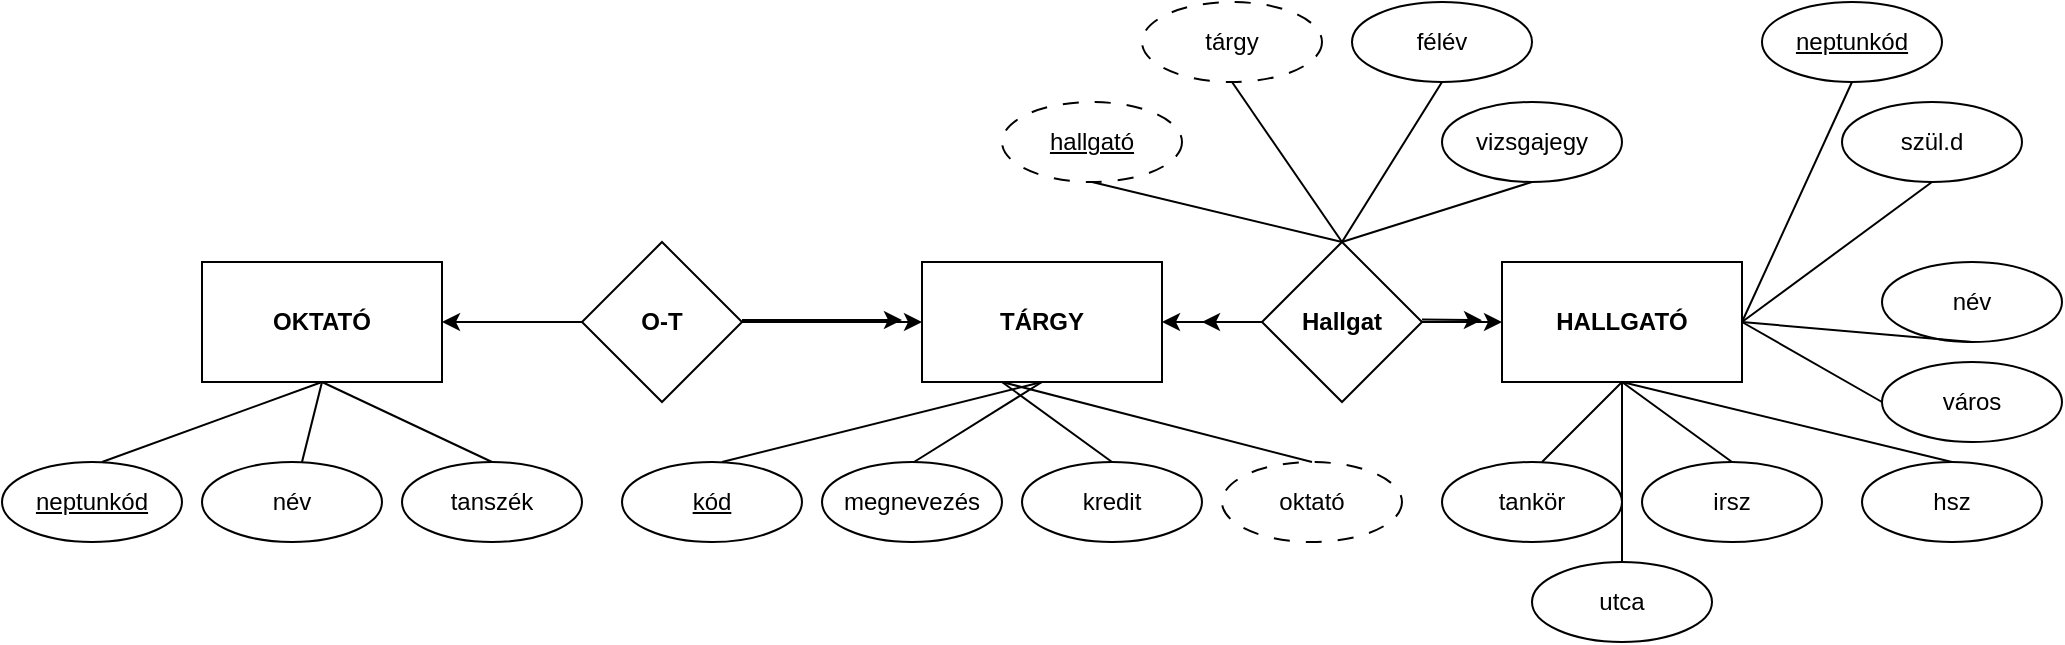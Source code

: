 <mxfile version="26.1.1">
  <diagram name="1 oldal" id="oMGVUJyiJwaWxYiyplLb">
    <mxGraphModel dx="1621" dy="446" grid="1" gridSize="10" guides="1" tooltips="1" connect="1" arrows="1" fold="1" page="1" pageScale="1" pageWidth="827" pageHeight="1169" math="0" shadow="0">
      <root>
        <mxCell id="0" />
        <mxCell id="1" parent="0" />
        <mxCell id="iWLkqDdQegFxzLYMM2PU-1" value="&lt;b&gt;OKTATÓ&lt;/b&gt;" style="rounded=0;whiteSpace=wrap;html=1;" parent="1" vertex="1">
          <mxGeometry x="70" y="180" width="120" height="60" as="geometry" />
        </mxCell>
        <mxCell id="iWLkqDdQegFxzLYMM2PU-3" value="&lt;b&gt;HALLGATÓ&lt;/b&gt;" style="rounded=0;whiteSpace=wrap;html=1;" parent="1" vertex="1">
          <mxGeometry x="720" y="180" width="120" height="60" as="geometry" />
        </mxCell>
        <mxCell id="iWLkqDdQegFxzLYMM2PU-4" value="&lt;b&gt;TÁRGY&lt;/b&gt;" style="rounded=0;whiteSpace=wrap;html=1;" parent="1" vertex="1">
          <mxGeometry x="430" y="180" width="120" height="60" as="geometry" />
        </mxCell>
        <mxCell id="iWLkqDdQegFxzLYMM2PU-5" value="&lt;u&gt;neptunkód&lt;/u&gt;" style="ellipse;whiteSpace=wrap;html=1;" parent="1" vertex="1">
          <mxGeometry x="-30" y="280" width="90" height="40" as="geometry" />
        </mxCell>
        <mxCell id="iWLkqDdQegFxzLYMM2PU-6" value="név" style="ellipse;whiteSpace=wrap;html=1;" parent="1" vertex="1">
          <mxGeometry x="70" y="280" width="90" height="40" as="geometry" />
        </mxCell>
        <mxCell id="iWLkqDdQegFxzLYMM2PU-7" value="tanszék" style="ellipse;whiteSpace=wrap;html=1;" parent="1" vertex="1">
          <mxGeometry x="170" y="280" width="90" height="40" as="geometry" />
        </mxCell>
        <mxCell id="iWLkqDdQegFxzLYMM2PU-13" value="&lt;u&gt;kód&lt;/u&gt;" style="ellipse;whiteSpace=wrap;html=1;" parent="1" vertex="1">
          <mxGeometry x="280" y="280" width="90" height="40" as="geometry" />
        </mxCell>
        <mxCell id="iWLkqDdQegFxzLYMM2PU-14" value="megnevezés" style="ellipse;whiteSpace=wrap;html=1;" parent="1" vertex="1">
          <mxGeometry x="380" y="280" width="90" height="40" as="geometry" />
        </mxCell>
        <mxCell id="iWLkqDdQegFxzLYMM2PU-15" value="kredit" style="ellipse;whiteSpace=wrap;html=1;" parent="1" vertex="1">
          <mxGeometry x="480" y="280" width="90" height="40" as="geometry" />
        </mxCell>
        <mxCell id="iWLkqDdQegFxzLYMM2PU-16" value="oktató" style="ellipse;whiteSpace=wrap;html=1;dashed=1;dashPattern=8 8;" parent="1" vertex="1">
          <mxGeometry x="580" y="280" width="90" height="40" as="geometry" />
        </mxCell>
        <mxCell id="iWLkqDdQegFxzLYMM2PU-17" value="" style="endArrow=none;html=1;rounded=0;entryX=0.5;entryY=1;entryDx=0;entryDy=0;" parent="1" target="iWLkqDdQegFxzLYMM2PU-4" edge="1">
          <mxGeometry width="50" height="50" relative="1" as="geometry">
            <mxPoint x="330" y="280" as="sourcePoint" />
            <mxPoint x="380" y="230" as="targetPoint" />
          </mxGeometry>
        </mxCell>
        <mxCell id="7Zk75_uXPzXArcEgxiuG-1" value="&lt;u&gt;hallgató&lt;/u&gt;" style="ellipse;whiteSpace=wrap;html=1;dashed=1;dashPattern=8 8;" parent="1" vertex="1">
          <mxGeometry x="470" y="100" width="90" height="40" as="geometry" />
        </mxCell>
        <mxCell id="7Zk75_uXPzXArcEgxiuG-2" value="tárgy" style="ellipse;whiteSpace=wrap;html=1;dashed=1;dashPattern=8 8;" parent="1" vertex="1">
          <mxGeometry x="540" y="50" width="90" height="40" as="geometry" />
        </mxCell>
        <mxCell id="7Zk75_uXPzXArcEgxiuG-3" value="félév" style="ellipse;whiteSpace=wrap;html=1;" parent="1" vertex="1">
          <mxGeometry x="645" y="50" width="90" height="40" as="geometry" />
        </mxCell>
        <mxCell id="7Zk75_uXPzXArcEgxiuG-4" value="vizsgajegy" style="ellipse;whiteSpace=wrap;html=1;" parent="1" vertex="1">
          <mxGeometry x="690" y="100" width="90" height="40" as="geometry" />
        </mxCell>
        <mxCell id="7Zk75_uXPzXArcEgxiuG-8" value="&lt;u&gt;neptunkód&lt;/u&gt;" style="ellipse;whiteSpace=wrap;html=1;" parent="1" vertex="1">
          <mxGeometry x="850" y="50" width="90" height="40" as="geometry" />
        </mxCell>
        <mxCell id="7Zk75_uXPzXArcEgxiuG-9" value="név" style="ellipse;whiteSpace=wrap;html=1;" parent="1" vertex="1">
          <mxGeometry x="910" y="180" width="90" height="40" as="geometry" />
        </mxCell>
        <mxCell id="7Zk75_uXPzXArcEgxiuG-10" value="szül.d" style="ellipse;whiteSpace=wrap;html=1;" parent="1" vertex="1">
          <mxGeometry x="890" y="100" width="90" height="40" as="geometry" />
        </mxCell>
        <mxCell id="7Zk75_uXPzXArcEgxiuG-11" value="tankör" style="ellipse;whiteSpace=wrap;html=1;" parent="1" vertex="1">
          <mxGeometry x="690" y="280" width="90" height="40" as="geometry" />
        </mxCell>
        <mxCell id="7Zk75_uXPzXArcEgxiuG-12" value="irsz" style="ellipse;whiteSpace=wrap;html=1;" parent="1" vertex="1">
          <mxGeometry x="790" y="280" width="90" height="40" as="geometry" />
        </mxCell>
        <mxCell id="7Zk75_uXPzXArcEgxiuG-13" value="város" style="ellipse;whiteSpace=wrap;html=1;" parent="1" vertex="1">
          <mxGeometry x="910" y="230" width="90" height="40" as="geometry" />
        </mxCell>
        <mxCell id="7Zk75_uXPzXArcEgxiuG-15" value="utca" style="ellipse;whiteSpace=wrap;html=1;" parent="1" vertex="1">
          <mxGeometry x="735" y="330" width="90" height="40" as="geometry" />
        </mxCell>
        <mxCell id="7Zk75_uXPzXArcEgxiuG-16" value="hsz" style="ellipse;whiteSpace=wrap;html=1;" parent="1" vertex="1">
          <mxGeometry x="900" y="280" width="90" height="40" as="geometry" />
        </mxCell>
        <mxCell id="7Zk75_uXPzXArcEgxiuG-17" value="" style="endArrow=none;html=1;rounded=0;entryX=0.5;entryY=1;entryDx=0;entryDy=0;" parent="1" target="iWLkqDdQegFxzLYMM2PU-1" edge="1">
          <mxGeometry width="50" height="50" relative="1" as="geometry">
            <mxPoint x="20" y="280" as="sourcePoint" />
            <mxPoint x="70" y="230" as="targetPoint" />
          </mxGeometry>
        </mxCell>
        <mxCell id="7Zk75_uXPzXArcEgxiuG-18" value="" style="endArrow=none;html=1;rounded=0;entryX=0.5;entryY=1;entryDx=0;entryDy=0;" parent="1" target="iWLkqDdQegFxzLYMM2PU-1" edge="1">
          <mxGeometry width="50" height="50" relative="1" as="geometry">
            <mxPoint x="120" y="280" as="sourcePoint" />
            <mxPoint x="230" y="240" as="targetPoint" />
          </mxGeometry>
        </mxCell>
        <mxCell id="7Zk75_uXPzXArcEgxiuG-19" value="" style="endArrow=none;html=1;rounded=0;entryX=0.5;entryY=0;entryDx=0;entryDy=0;" parent="1" target="iWLkqDdQegFxzLYMM2PU-7" edge="1">
          <mxGeometry width="50" height="50" relative="1" as="geometry">
            <mxPoint x="130" y="240" as="sourcePoint" />
            <mxPoint x="240" y="200" as="targetPoint" />
          </mxGeometry>
        </mxCell>
        <mxCell id="7Zk75_uXPzXArcEgxiuG-20" value="" style="endArrow=none;html=1;rounded=0;entryX=0.5;entryY=0;entryDx=0;entryDy=0;" parent="1" target="iWLkqDdQegFxzLYMM2PU-15" edge="1">
          <mxGeometry width="50" height="50" relative="1" as="geometry">
            <mxPoint x="470" y="240" as="sourcePoint" />
            <mxPoint x="740" y="190" as="targetPoint" />
          </mxGeometry>
        </mxCell>
        <mxCell id="7Zk75_uXPzXArcEgxiuG-21" value="" style="endArrow=none;html=1;rounded=0;entryX=0.5;entryY=1;entryDx=0;entryDy=0;" parent="1" target="iWLkqDdQegFxzLYMM2PU-4" edge="1">
          <mxGeometry width="50" height="50" relative="1" as="geometry">
            <mxPoint x="426" y="280" as="sourcePoint" />
            <mxPoint x="570" y="240" as="targetPoint" />
          </mxGeometry>
        </mxCell>
        <mxCell id="7Zk75_uXPzXArcEgxiuG-22" value="" style="endArrow=none;html=1;rounded=0;entryX=0.5;entryY=0;entryDx=0;entryDy=0;" parent="1" target="iWLkqDdQegFxzLYMM2PU-16" edge="1">
          <mxGeometry width="50" height="50" relative="1" as="geometry">
            <mxPoint x="470" y="240" as="sourcePoint" />
            <mxPoint x="518" y="200" as="targetPoint" />
          </mxGeometry>
        </mxCell>
        <mxCell id="pnnGFSq4F903TkOIdsdi-1" value="" style="endArrow=classic;html=1;rounded=0;exitX=0;exitY=0.5;exitDx=0;exitDy=0;entryX=1;entryY=0.5;entryDx=0;entryDy=0;" parent="1" source="pnnGFSq4F903TkOIdsdi-3" target="iWLkqDdQegFxzLYMM2PU-1" edge="1">
          <mxGeometry width="50" height="50" relative="1" as="geometry">
            <mxPoint x="266.15" y="203.08" as="sourcePoint" />
            <mxPoint x="220" y="250" as="targetPoint" />
          </mxGeometry>
        </mxCell>
        <mxCell id="pnnGFSq4F903TkOIdsdi-3" value="&lt;b&gt;O-T&lt;/b&gt;" style="rhombus;whiteSpace=wrap;html=1;" parent="1" vertex="1">
          <mxGeometry x="260" y="170" width="80" height="80" as="geometry" />
        </mxCell>
        <mxCell id="pnnGFSq4F903TkOIdsdi-5" value="" style="endArrow=classic;html=1;rounded=0;exitX=1;exitY=0.5;exitDx=0;exitDy=0;" parent="1" edge="1">
          <mxGeometry width="50" height="50" relative="1" as="geometry">
            <mxPoint x="340" y="210" as="sourcePoint" />
            <mxPoint x="430" y="210" as="targetPoint" />
          </mxGeometry>
        </mxCell>
        <mxCell id="pnnGFSq4F903TkOIdsdi-7" value="" style="endArrow=classic;html=1;rounded=0;exitX=1;exitY=0.5;exitDx=0;exitDy=0;" parent="1" edge="1">
          <mxGeometry width="50" height="50" relative="1" as="geometry">
            <mxPoint x="340" y="209" as="sourcePoint" />
            <mxPoint x="420" y="209" as="targetPoint" />
          </mxGeometry>
        </mxCell>
        <mxCell id="pnnGFSq4F903TkOIdsdi-8" value="" style="endArrow=none;html=1;rounded=0;entryX=0.5;entryY=1;entryDx=0;entryDy=0;" parent="1" target="iWLkqDdQegFxzLYMM2PU-3" edge="1">
          <mxGeometry width="50" height="50" relative="1" as="geometry">
            <mxPoint x="740" y="280" as="sourcePoint" />
            <mxPoint x="790" y="230" as="targetPoint" />
          </mxGeometry>
        </mxCell>
        <mxCell id="pnnGFSq4F903TkOIdsdi-9" value="" style="endArrow=none;html=1;rounded=0;entryX=0.5;entryY=0;entryDx=0;entryDy=0;" parent="1" target="7Zk75_uXPzXArcEgxiuG-12" edge="1">
          <mxGeometry width="50" height="50" relative="1" as="geometry">
            <mxPoint x="780" y="240" as="sourcePoint" />
            <mxPoint x="820" y="200" as="targetPoint" />
          </mxGeometry>
        </mxCell>
        <mxCell id="pnnGFSq4F903TkOIdsdi-10" value="" style="endArrow=none;html=1;rounded=0;entryX=0.5;entryY=0;entryDx=0;entryDy=0;" parent="1" target="7Zk75_uXPzXArcEgxiuG-16" edge="1">
          <mxGeometry width="50" height="50" relative="1" as="geometry">
            <mxPoint x="780" y="240" as="sourcePoint" />
            <mxPoint x="820" y="200" as="targetPoint" />
          </mxGeometry>
        </mxCell>
        <mxCell id="pnnGFSq4F903TkOIdsdi-11" value="" style="endArrow=none;html=1;rounded=0;entryX=0;entryY=0.5;entryDx=0;entryDy=0;exitX=1;exitY=0.5;exitDx=0;exitDy=0;" parent="1" source="iWLkqDdQegFxzLYMM2PU-3" target="7Zk75_uXPzXArcEgxiuG-13" edge="1">
          <mxGeometry width="50" height="50" relative="1" as="geometry">
            <mxPoint x="770" y="310" as="sourcePoint" />
            <mxPoint x="810" y="270" as="targetPoint" />
          </mxGeometry>
        </mxCell>
        <mxCell id="pnnGFSq4F903TkOIdsdi-12" value="" style="endArrow=none;html=1;rounded=0;exitX=0.5;exitY=1;exitDx=0;exitDy=0;" parent="1" source="7Zk75_uXPzXArcEgxiuG-10" edge="1">
          <mxGeometry width="50" height="50" relative="1" as="geometry">
            <mxPoint x="850" y="190" as="sourcePoint" />
            <mxPoint x="840" y="210" as="targetPoint" />
          </mxGeometry>
        </mxCell>
        <mxCell id="pnnGFSq4F903TkOIdsdi-13" value="" style="endArrow=none;html=1;rounded=0;exitX=0.5;exitY=1;exitDx=0;exitDy=0;" parent="1" source="7Zk75_uXPzXArcEgxiuG-9" edge="1">
          <mxGeometry width="50" height="50" relative="1" as="geometry">
            <mxPoint x="880" y="110" as="sourcePoint" />
            <mxPoint x="840" y="210" as="targetPoint" />
          </mxGeometry>
        </mxCell>
        <mxCell id="pnnGFSq4F903TkOIdsdi-14" value="" style="endArrow=none;html=1;rounded=0;entryX=0.5;entryY=1;entryDx=0;entryDy=0;exitX=1;exitY=0.5;exitDx=0;exitDy=0;" parent="1" source="iWLkqDdQegFxzLYMM2PU-3" target="7Zk75_uXPzXArcEgxiuG-8" edge="1">
          <mxGeometry width="50" height="50" relative="1" as="geometry">
            <mxPoint x="780" y="240" as="sourcePoint" />
            <mxPoint x="695" y="245" as="targetPoint" />
          </mxGeometry>
        </mxCell>
        <mxCell id="pnnGFSq4F903TkOIdsdi-15" value="" style="endArrow=none;html=1;rounded=0;" parent="1" edge="1">
          <mxGeometry width="50" height="50" relative="1" as="geometry">
            <mxPoint x="780" y="240" as="sourcePoint" />
            <mxPoint x="780" y="330" as="targetPoint" />
          </mxGeometry>
        </mxCell>
        <mxCell id="pnnGFSq4F903TkOIdsdi-16" value="&lt;b&gt;Hallgat&lt;/b&gt;" style="rhombus;whiteSpace=wrap;html=1;" parent="1" vertex="1">
          <mxGeometry x="600" y="170" width="80" height="80" as="geometry" />
        </mxCell>
        <mxCell id="pnnGFSq4F903TkOIdsdi-17" value="" style="endArrow=classic;html=1;rounded=0;entryX=1;entryY=0.5;entryDx=0;entryDy=0;" parent="1" target="iWLkqDdQegFxzLYMM2PU-4" edge="1">
          <mxGeometry width="50" height="50" relative="1" as="geometry">
            <mxPoint x="600" y="210" as="sourcePoint" />
            <mxPoint x="620" y="300" as="targetPoint" />
          </mxGeometry>
        </mxCell>
        <mxCell id="pnnGFSq4F903TkOIdsdi-18" value="" style="endArrow=classic;html=1;rounded=0;" parent="1" edge="1">
          <mxGeometry width="50" height="50" relative="1" as="geometry">
            <mxPoint x="600" y="210" as="sourcePoint" />
            <mxPoint x="570" y="210" as="targetPoint" />
          </mxGeometry>
        </mxCell>
        <mxCell id="pnnGFSq4F903TkOIdsdi-19" value="" style="endArrow=classic;html=1;rounded=0;entryX=0;entryY=0.5;entryDx=0;entryDy=0;exitX=1;exitY=0.5;exitDx=0;exitDy=0;" parent="1" source="pnnGFSq4F903TkOIdsdi-16" target="iWLkqDdQegFxzLYMM2PU-3" edge="1">
          <mxGeometry width="50" height="50" relative="1" as="geometry">
            <mxPoint x="610" y="220" as="sourcePoint" />
            <mxPoint x="560" y="220" as="targetPoint" />
          </mxGeometry>
        </mxCell>
        <mxCell id="pnnGFSq4F903TkOIdsdi-20" value="" style="endArrow=classic;html=1;rounded=0;" parent="1" edge="1">
          <mxGeometry width="50" height="50" relative="1" as="geometry">
            <mxPoint x="679.997" y="208.747" as="sourcePoint" />
            <mxPoint x="710" y="209.08" as="targetPoint" />
          </mxGeometry>
        </mxCell>
        <mxCell id="7NZo5ouqqwWn_0V-z6V3-3" value="" style="endArrow=none;html=1;rounded=0;entryX=0.5;entryY=1;entryDx=0;entryDy=0;" parent="1" target="7Zk75_uXPzXArcEgxiuG-4" edge="1">
          <mxGeometry width="50" height="50" relative="1" as="geometry">
            <mxPoint x="640" y="170" as="sourcePoint" />
            <mxPoint x="690" y="120" as="targetPoint" />
          </mxGeometry>
        </mxCell>
        <mxCell id="7NZo5ouqqwWn_0V-z6V3-6" value="" style="endArrow=none;html=1;rounded=0;entryX=0.5;entryY=0;entryDx=0;entryDy=0;exitX=0.5;exitY=1;exitDx=0;exitDy=0;" parent="1" source="7Zk75_uXPzXArcEgxiuG-2" target="pnnGFSq4F903TkOIdsdi-16" edge="1">
          <mxGeometry width="50" height="50" relative="1" as="geometry">
            <mxPoint x="540" y="130" as="sourcePoint" />
            <mxPoint x="635" y="100" as="targetPoint" />
          </mxGeometry>
        </mxCell>
        <mxCell id="7NZo5ouqqwWn_0V-z6V3-7" value="" style="endArrow=none;html=1;rounded=0;entryX=0.5;entryY=0;entryDx=0;entryDy=0;exitX=0.5;exitY=1;exitDx=0;exitDy=0;" parent="1" source="7Zk75_uXPzXArcEgxiuG-1" target="pnnGFSq4F903TkOIdsdi-16" edge="1">
          <mxGeometry width="50" height="50" relative="1" as="geometry">
            <mxPoint x="580" y="100" as="sourcePoint" />
            <mxPoint x="635" y="180" as="targetPoint" />
          </mxGeometry>
        </mxCell>
        <mxCell id="7NZo5ouqqwWn_0V-z6V3-8" value="" style="endArrow=none;html=1;rounded=0;entryX=0.5;entryY=1;entryDx=0;entryDy=0;" parent="1" target="7Zk75_uXPzXArcEgxiuG-3" edge="1">
          <mxGeometry width="50" height="50" relative="1" as="geometry">
            <mxPoint x="640" y="170" as="sourcePoint" />
            <mxPoint x="690" y="250" as="targetPoint" />
          </mxGeometry>
        </mxCell>
      </root>
    </mxGraphModel>
  </diagram>
</mxfile>
